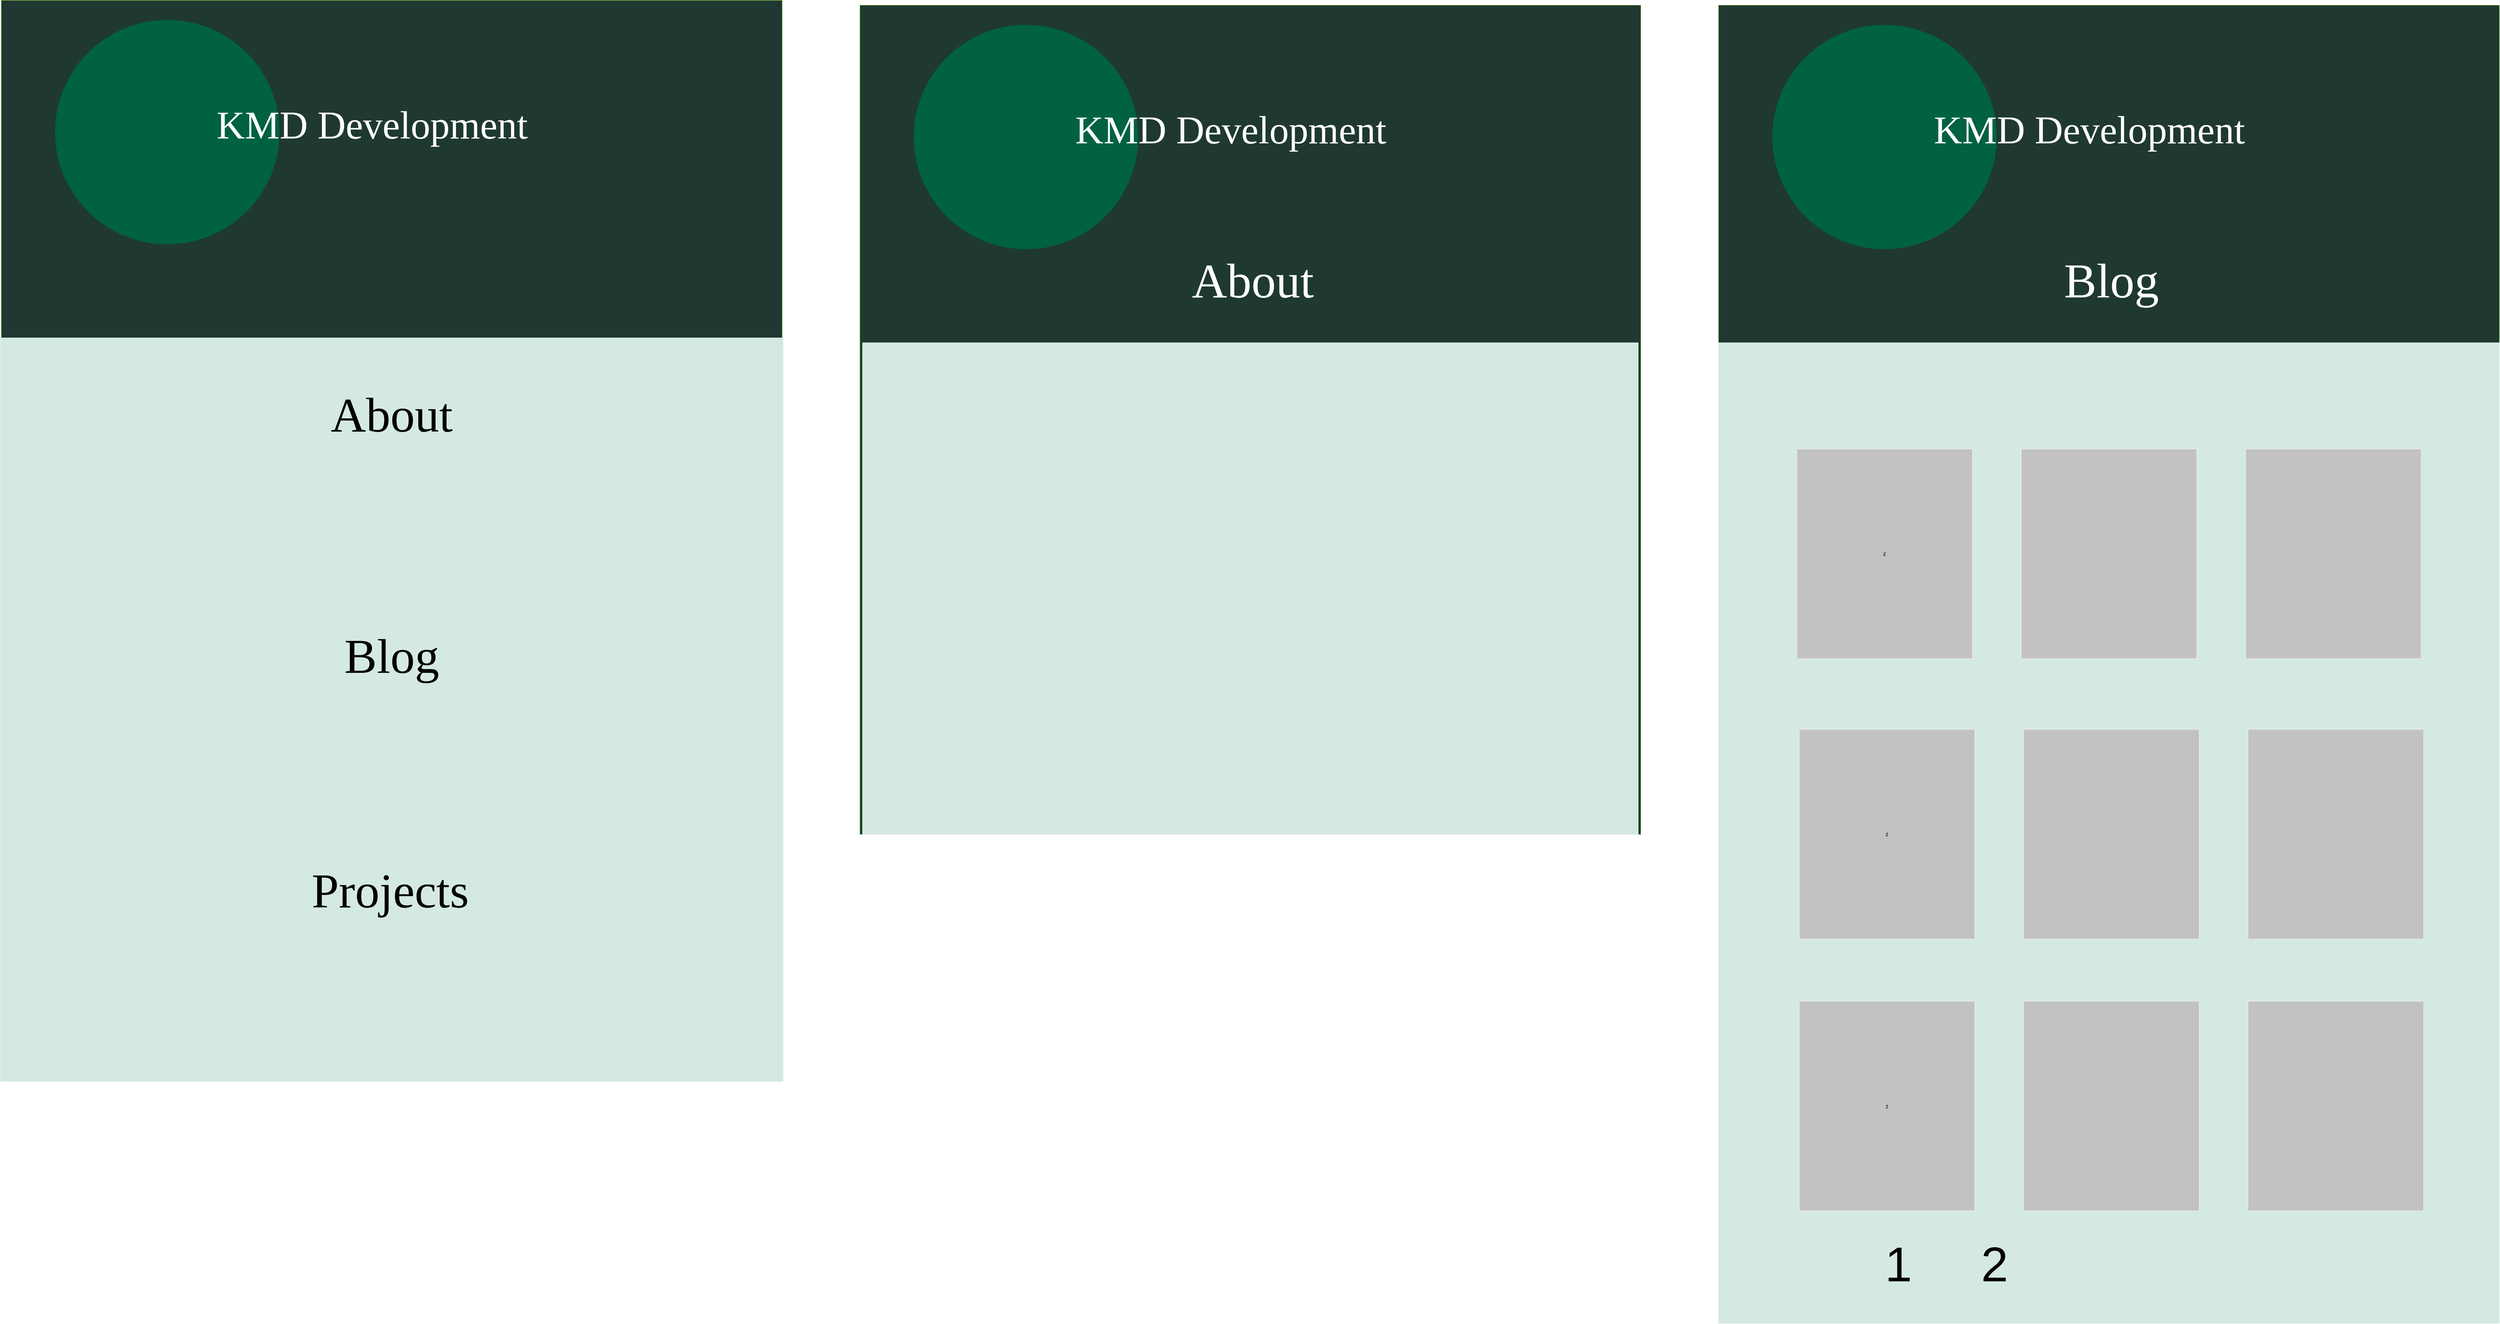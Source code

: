 <mxfile version="12.2.4" pages="1"><diagram id="LkkhM9hpOwHaFc3a3sou" name="Page-1"><mxGraphModel dx="3250" dy="2005" grid="0" gridSize="10" guides="1" tooltips="1" connect="1" arrows="1" fold="1" page="1" pageScale="1" pageWidth="900" pageHeight="1600" background="#ffffff" math="0" shadow="0"><root><mxCell id="0"/><mxCell id="1" parent="0"/><mxCell id="26" value="aaa" style="group" parent="1" vertex="1" connectable="0"><mxGeometry x="1720" width="1600" height="2703" as="geometry"/></mxCell><mxCell id="27" value="" style="whiteSpace=wrap;html=1;strokeColor=#2D7600;fontColor=#ffffff;fillColor=#1F3932;movable=1;resizable=1;rotatable=1;deletable=1;editable=1;connectable=1;" parent="26" vertex="1"><mxGeometry width="1600" height="1700" as="geometry"/></mxCell><mxCell id="28" value="" style="ellipse;whiteSpace=wrap;html=1;aspect=fixed;fillColor=#006241;fontSize=80;strokeColor=none;" parent="26" vertex="1"><mxGeometry x="110" y="40" width="460" height="460" as="geometry"/></mxCell><mxCell id="29" value="KMD Development" style="text;html=1;strokeColor=none;fillColor=none;align=center;verticalAlign=middle;whiteSpace=wrap;rounded=0;fontFamily=Verdana;fontSize=80;fontColor=#FFFFFF;" parent="26" vertex="1"><mxGeometry x="270" y="180" width="980" height="150" as="geometry"/></mxCell><mxCell id="30" value="Blog" style="text;html=1;strokeColor=none;fillColor=none;align=center;verticalAlign=middle;whiteSpace=wrap;rounded=0;fontFamily=Verdana;fontSize=100;fontColor=#FFFFFF;" parent="26" vertex="1"><mxGeometry x="245" y="490" width="1120" height="150" as="geometry"/></mxCell><mxCell id="31" value="" style="rounded=0;whiteSpace=wrap;html=1;strokeColor=#D4E9E2;fillColor=#D4E9E2;" parent="26" vertex="1"><mxGeometry y="692" width="1600" height="2011" as="geometry"/></mxCell><mxCell id="32" value="z" style="whiteSpace=wrap;html=1;strokeColor=#f0f0f0;fillColor=#C2C2C2;" parent="26" vertex="1"><mxGeometry x="160" y="910" width="360" height="430" as="geometry"/></mxCell><mxCell id="33" value="" style="whiteSpace=wrap;html=1;strokeColor=#f0f0f0;fillColor=#C2C2C2;" parent="26" vertex="1"><mxGeometry x="620" y="910" width="360" height="430" as="geometry"/></mxCell><mxCell id="34" value="" style="whiteSpace=wrap;html=1;strokeColor=#f0f0f0;fillColor=#C2C2C2;" parent="26" vertex="1"><mxGeometry x="1080" y="910" width="360" height="430" as="geometry"/></mxCell><mxCell id="41" value="z" style="whiteSpace=wrap;html=1;strokeColor=#f0f0f0;fillColor=#C2C2C2;" parent="26" vertex="1"><mxGeometry x="165" y="1485" width="360" height="430" as="geometry"/></mxCell><mxCell id="42" value="" style="whiteSpace=wrap;html=1;strokeColor=#f0f0f0;fillColor=#C2C2C2;" parent="26" vertex="1"><mxGeometry x="625" y="1485" width="360" height="430" as="geometry"/></mxCell><mxCell id="43" value="" style="whiteSpace=wrap;html=1;strokeColor=#f0f0f0;fillColor=#C2C2C2;" parent="26" vertex="1"><mxGeometry x="1085" y="1485" width="360" height="430" as="geometry"/></mxCell><mxCell id="44" value="z" style="whiteSpace=wrap;html=1;strokeColor=#f0f0f0;fillColor=#C2C2C2;" parent="26" vertex="1"><mxGeometry x="165" y="2042.5" width="360" height="430" as="geometry"/></mxCell><mxCell id="45" value="" style="whiteSpace=wrap;html=1;strokeColor=#f0f0f0;fillColor=#C2C2C2;" parent="26" vertex="1"><mxGeometry x="625" y="2042.5" width="360" height="430" as="geometry"/></mxCell><mxCell id="46" value="" style="whiteSpace=wrap;html=1;strokeColor=#f0f0f0;fillColor=#C2C2C2;" parent="26" vertex="1"><mxGeometry x="1085" y="2042.5" width="360" height="430" as="geometry"/></mxCell><mxCell id="52" value="1" style="text;html=1;strokeColor=none;fillColor=none;align=center;verticalAlign=middle;whiteSpace=wrap;rounded=0;fontColor=#000000;fontSize=100;labelBorderColor=none;labelBackgroundColor=none;" parent="26" vertex="1"><mxGeometry x="270" y="2511" width="197" height="139" as="geometry"/></mxCell><mxCell id="53" value="2" style="text;html=1;strokeColor=none;fillColor=none;align=center;verticalAlign=middle;whiteSpace=wrap;rounded=0;fontColor=#000000;fontSize=100;labelBorderColor=none;labelBackgroundColor=none;" parent="26" vertex="1"><mxGeometry x="467" y="2511" width="197" height="139" as="geometry"/></mxCell><mxCell id="rwFD4wD0GzkwjdBIxb_R-41" value="" style="group" parent="1" vertex="1" connectable="0"><mxGeometry x="-40" width="1600" height="1700" as="geometry"/></mxCell><mxCell id="3" value="" style="whiteSpace=wrap;html=1;strokeColor=#2D7600;fontColor=#ffffff;fillColor=#1F3932;movable=1;resizable=1;rotatable=1;deletable=1;editable=1;connectable=1;" parent="rwFD4wD0GzkwjdBIxb_R-41" vertex="1"><mxGeometry width="1600" height="1700" as="geometry"/></mxCell><mxCell id="19" value="" style="ellipse;whiteSpace=wrap;html=1;aspect=fixed;fillColor=#006241;fontSize=80;strokeColor=none;" parent="rwFD4wD0GzkwjdBIxb_R-41" vertex="1"><mxGeometry x="110" y="40" width="460" height="460" as="geometry"/></mxCell><mxCell id="7" value="KMD Development" style="text;html=1;strokeColor=none;fillColor=none;align=center;verticalAlign=middle;whiteSpace=wrap;rounded=0;fontFamily=Verdana;fontSize=80;fontColor=#FFFFFF;" parent="rwFD4wD0GzkwjdBIxb_R-41" vertex="1"><mxGeometry x="270" y="180" width="980" height="150" as="geometry"/></mxCell><mxCell id="16" value="About" style="text;html=1;strokeColor=none;fillColor=none;align=center;verticalAlign=middle;whiteSpace=wrap;rounded=0;fontFamily=Verdana;fontSize=100;fontColor=#FFFFFF;" parent="rwFD4wD0GzkwjdBIxb_R-41" vertex="1"><mxGeometry x="245" y="490" width="1120" height="150" as="geometry"/></mxCell><mxCell id="17" value="" style="rounded=0;whiteSpace=wrap;html=1;strokeColor=#D4E9E2;fillColor=#D4E9E2;" parent="rwFD4wD0GzkwjdBIxb_R-41" vertex="1"><mxGeometry x="5" y="692" width="1590" height="1008" as="geometry"/></mxCell><mxCell id="rwFD4wD0GzkwjdBIxb_R-36" value="" style="whiteSpace=wrap;html=1;strokeColor=#2D7600;fontColor=#ffffff;fillColor=#1F3932;movable=1;resizable=1;rotatable=1;deletable=1;editable=1;connectable=1;" parent="1" vertex="1"><mxGeometry x="-1800" y="-10" width="1600" height="1700" as="geometry"/></mxCell><mxCell id="rwFD4wD0GzkwjdBIxb_R-37" value="" style="ellipse;whiteSpace=wrap;html=1;aspect=fixed;fillColor=#006241;fontSize=80;strokeColor=none;" parent="1" vertex="1"><mxGeometry x="-1690" y="30" width="460" height="460" as="geometry"/></mxCell><mxCell id="rwFD4wD0GzkwjdBIxb_R-38" value="KMD Development" style="text;html=1;strokeColor=none;fillColor=none;align=center;verticalAlign=middle;whiteSpace=wrap;rounded=0;fontFamily=Verdana;fontSize=80;fontColor=#FFFFFF;" parent="1" vertex="1"><mxGeometry x="-1530" y="170" width="980" height="150" as="geometry"/></mxCell><mxCell id="rwFD4wD0GzkwjdBIxb_R-40" value="" style="rounded=0;whiteSpace=wrap;html=1;strokeColor=#D4E9E2;fillColor=#D4E9E2;" parent="1" vertex="1"><mxGeometry x="-1802" y="682" width="1604" height="1525" as="geometry"/></mxCell><mxCell id="rwFD4wD0GzkwjdBIxb_R-39" value="About" style="text;html=1;strokeColor=none;fillColor=none;align=center;verticalAlign=middle;whiteSpace=wrap;rounded=0;fontFamily=Verdana;fontSize=100;fontColor=#000000;" parent="1" vertex="1"><mxGeometry x="-1560" y="765" width="1120" height="150" as="geometry"/></mxCell><mxCell id="36" value="Blog" style="text;html=1;strokeColor=none;fillColor=none;align=center;verticalAlign=middle;whiteSpace=wrap;rounded=0;fontFamily=Verdana;fontSize=100;fontColor=#000000;" parent="1" vertex="1"><mxGeometry x="-1560" y="1259.5" width="1120" height="150" as="geometry"/></mxCell><mxCell id="37" value="Projects" style="text;html=1;strokeColor=none;fillColor=none;align=center;verticalAlign=middle;whiteSpace=wrap;rounded=0;fontFamily=Verdana;fontSize=100;fontColor=#000000;" parent="1" vertex="1"><mxGeometry x="-1563.5" y="1740.5" width="1120" height="150" as="geometry"/></mxCell></root></mxGraphModel></diagram></mxfile>